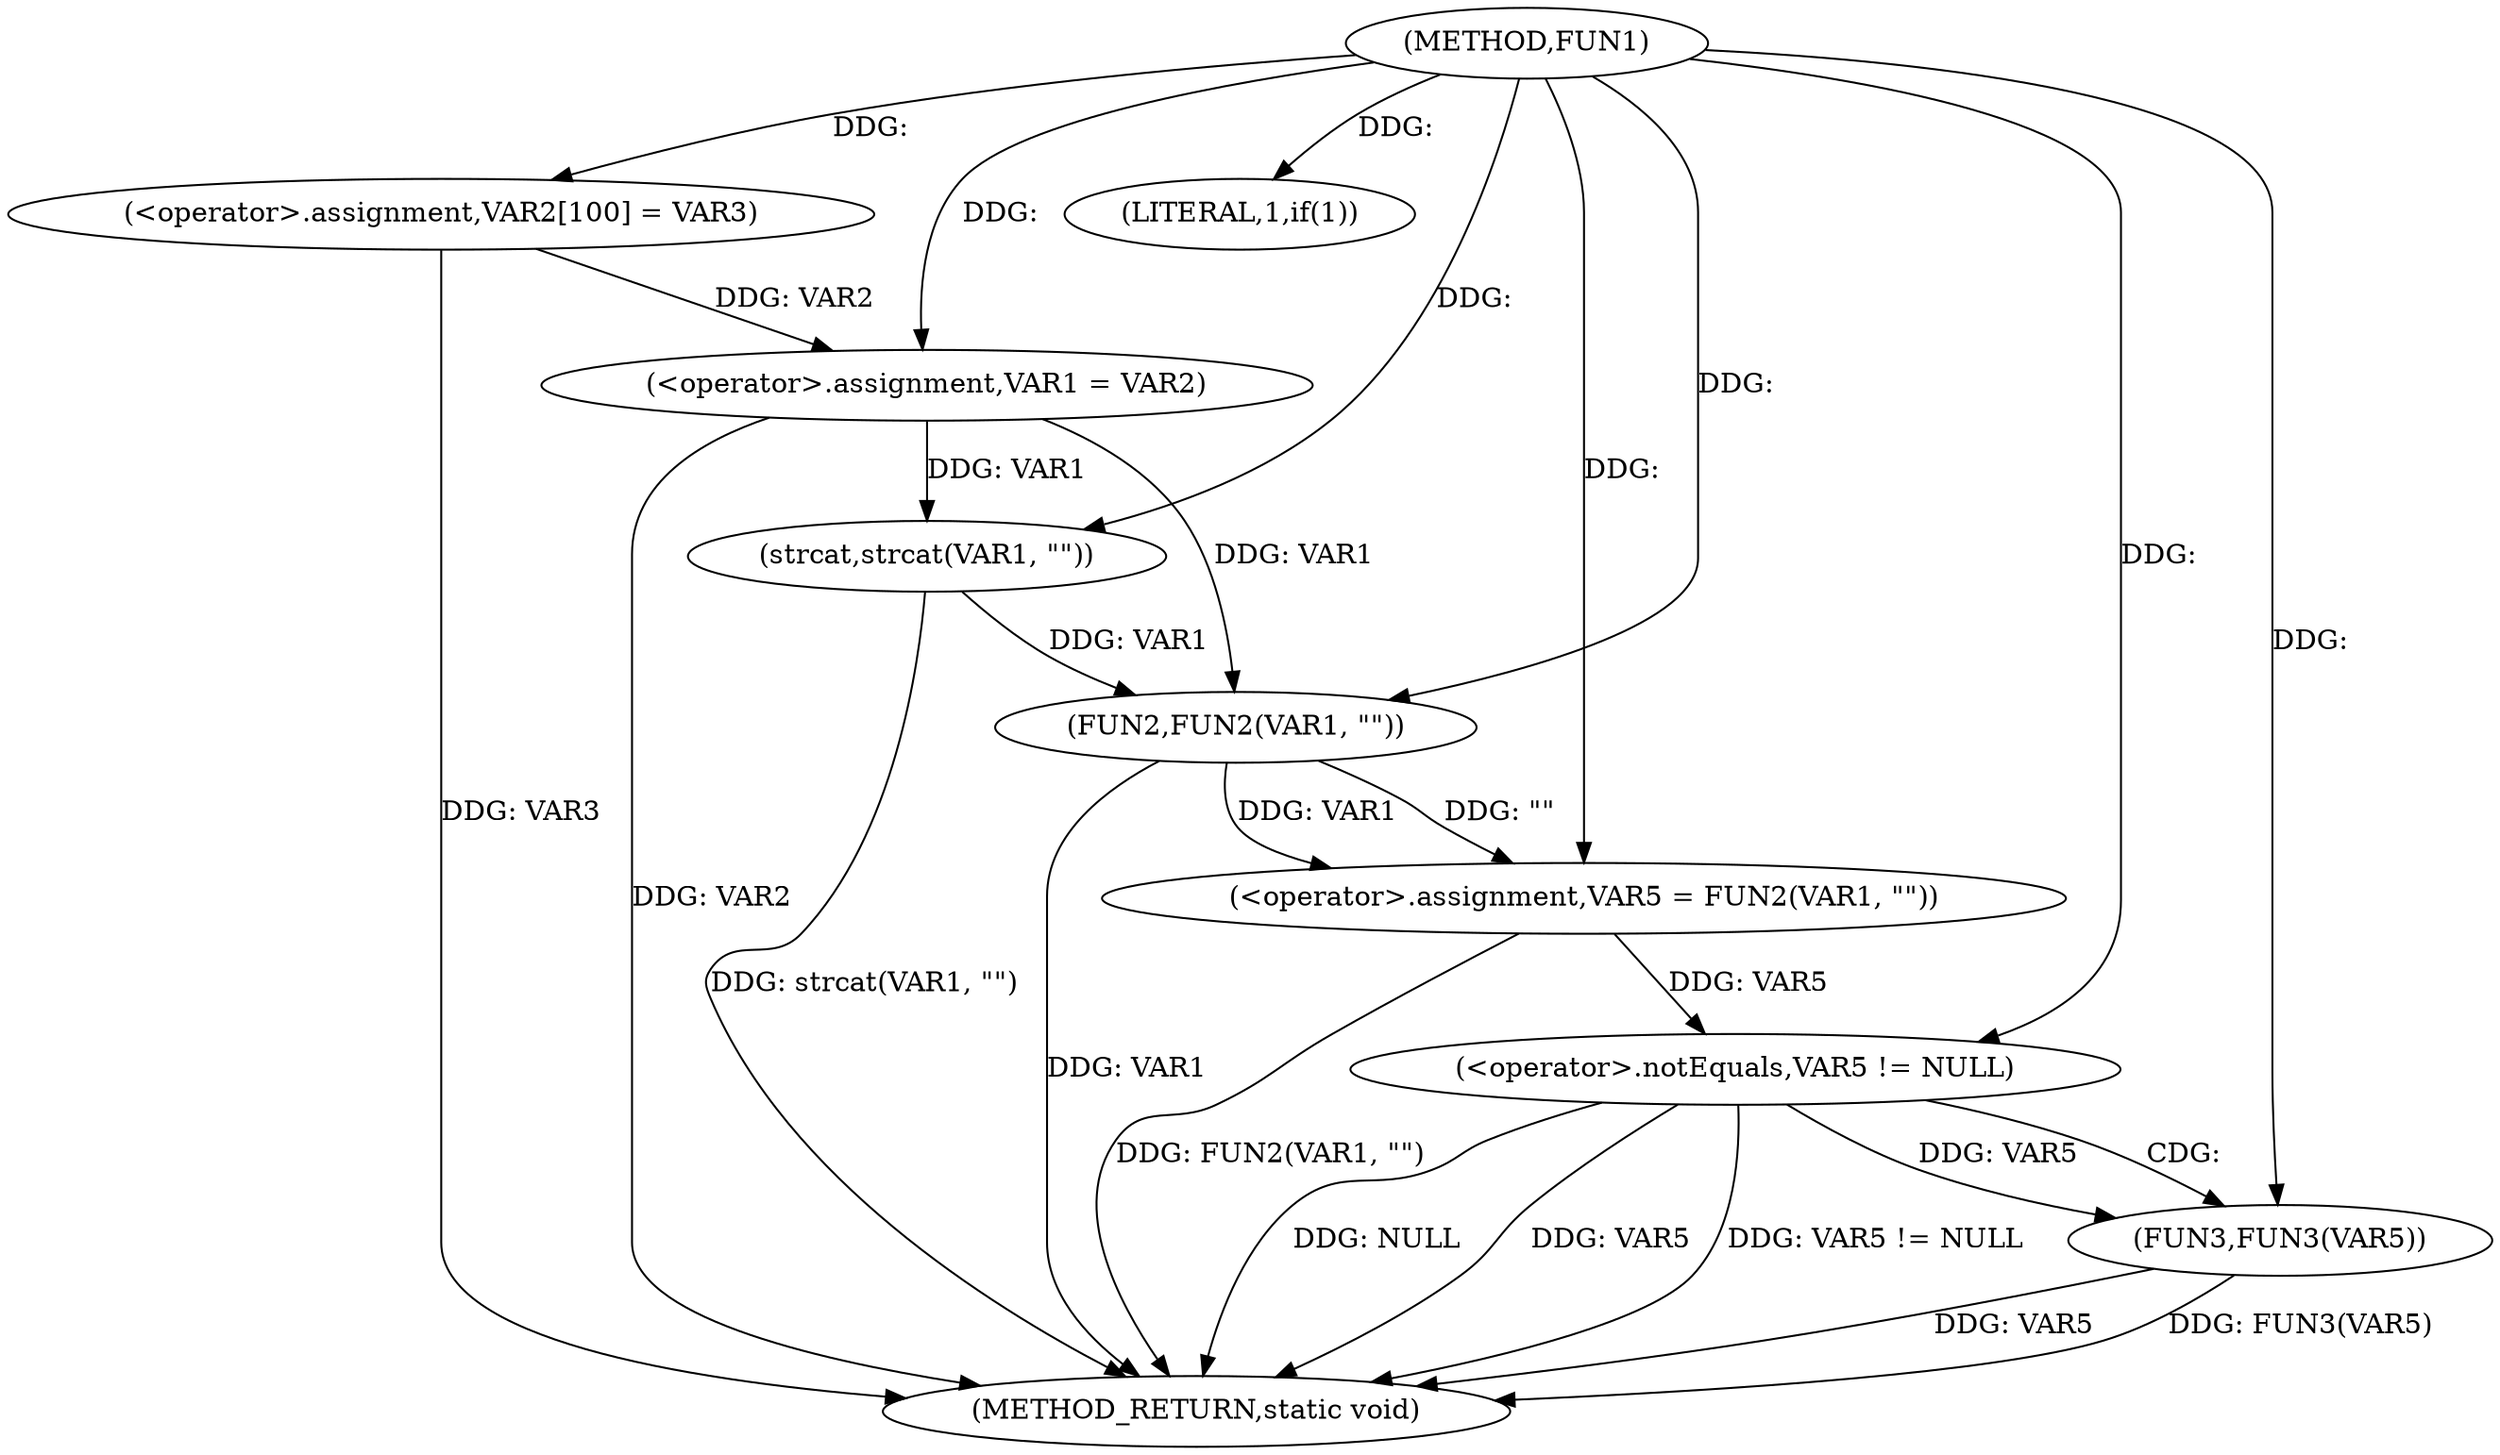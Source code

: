 digraph FUN1 {  
"1000100" [label = "(METHOD,FUN1)" ]
"1000130" [label = "(METHOD_RETURN,static void)" ]
"1000104" [label = "(<operator>.assignment,VAR2[100] = VAR3)" ]
"1000107" [label = "(<operator>.assignment,VAR1 = VAR2)" ]
"1000111" [label = "(LITERAL,1,if(1))" ]
"1000113" [label = "(strcat,strcat(VAR1, \"\"))" ]
"1000118" [label = "(<operator>.assignment,VAR5 = FUN2(VAR1, \"\"))" ]
"1000120" [label = "(FUN2,FUN2(VAR1, \"\"))" ]
"1000124" [label = "(<operator>.notEquals,VAR5 != NULL)" ]
"1000128" [label = "(FUN3,FUN3(VAR5))" ]
  "1000124" -> "1000130"  [ label = "DDG: NULL"] 
  "1000124" -> "1000130"  [ label = "DDG: VAR5"] 
  "1000128" -> "1000130"  [ label = "DDG: VAR5"] 
  "1000120" -> "1000130"  [ label = "DDG: VAR1"] 
  "1000128" -> "1000130"  [ label = "DDG: FUN3(VAR5)"] 
  "1000124" -> "1000130"  [ label = "DDG: VAR5 != NULL"] 
  "1000113" -> "1000130"  [ label = "DDG: strcat(VAR1, \"\")"] 
  "1000118" -> "1000130"  [ label = "DDG: FUN2(VAR1, \"\")"] 
  "1000104" -> "1000130"  [ label = "DDG: VAR3"] 
  "1000107" -> "1000130"  [ label = "DDG: VAR2"] 
  "1000100" -> "1000104"  [ label = "DDG: "] 
  "1000104" -> "1000107"  [ label = "DDG: VAR2"] 
  "1000100" -> "1000107"  [ label = "DDG: "] 
  "1000100" -> "1000111"  [ label = "DDG: "] 
  "1000107" -> "1000113"  [ label = "DDG: VAR1"] 
  "1000100" -> "1000113"  [ label = "DDG: "] 
  "1000120" -> "1000118"  [ label = "DDG: VAR1"] 
  "1000120" -> "1000118"  [ label = "DDG: \"\""] 
  "1000100" -> "1000118"  [ label = "DDG: "] 
  "1000107" -> "1000120"  [ label = "DDG: VAR1"] 
  "1000113" -> "1000120"  [ label = "DDG: VAR1"] 
  "1000100" -> "1000120"  [ label = "DDG: "] 
  "1000118" -> "1000124"  [ label = "DDG: VAR5"] 
  "1000100" -> "1000124"  [ label = "DDG: "] 
  "1000124" -> "1000128"  [ label = "DDG: VAR5"] 
  "1000100" -> "1000128"  [ label = "DDG: "] 
  "1000124" -> "1000128"  [ label = "CDG: "] 
}
